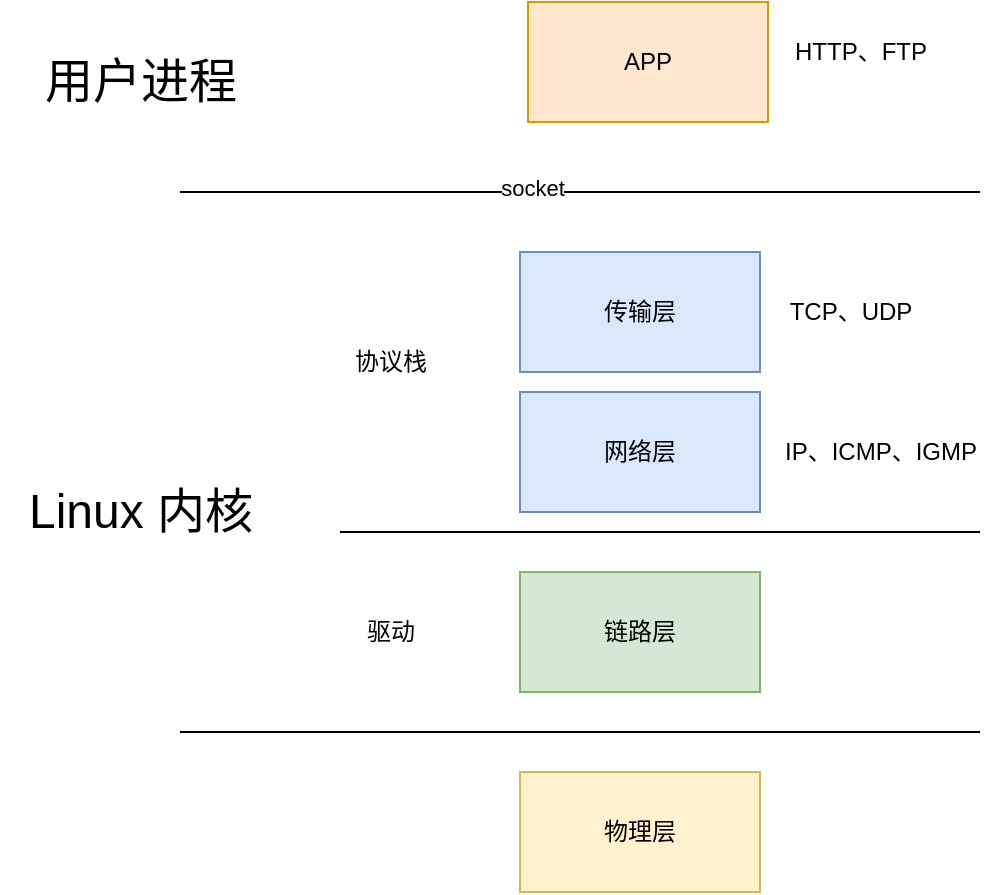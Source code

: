 <mxfile version="20.8.5" type="github" pages="8">
  <diagram id="gJlymvPTfnjVqmB4t_Ub" name="第 1 页">
    <mxGraphModel dx="954" dy="623" grid="1" gridSize="10" guides="1" tooltips="1" connect="1" arrows="1" fold="1" page="1" pageScale="1" pageWidth="827" pageHeight="1169" math="0" shadow="0">
      <root>
        <mxCell id="0" />
        <mxCell id="1" parent="0" />
        <mxCell id="5Dsp5fu7uO20sPGO3a_k-1" value="APP" style="rounded=0;whiteSpace=wrap;html=1;fillColor=#ffe6cc;strokeColor=#d79b00;" vertex="1" parent="1">
          <mxGeometry x="294" y="95" width="120" height="60" as="geometry" />
        </mxCell>
        <mxCell id="5Dsp5fu7uO20sPGO3a_k-3" value="" style="endArrow=none;html=1;rounded=0;" edge="1" parent="1">
          <mxGeometry width="50" height="50" relative="1" as="geometry">
            <mxPoint x="120" y="190" as="sourcePoint" />
            <mxPoint x="520" y="190" as="targetPoint" />
          </mxGeometry>
        </mxCell>
        <mxCell id="5Dsp5fu7uO20sPGO3a_k-4" value="socket" style="edgeLabel;html=1;align=center;verticalAlign=middle;resizable=0;points=[];" vertex="1" connectable="0" parent="5Dsp5fu7uO20sPGO3a_k-3">
          <mxGeometry x="-0.123" y="2" relative="1" as="geometry">
            <mxPoint as="offset" />
          </mxGeometry>
        </mxCell>
        <mxCell id="5Dsp5fu7uO20sPGO3a_k-7" value="" style="endArrow=none;html=1;rounded=0;" edge="1" parent="1">
          <mxGeometry width="50" height="50" relative="1" as="geometry">
            <mxPoint x="120" y="460" as="sourcePoint" />
            <mxPoint x="520" y="460" as="targetPoint" />
          </mxGeometry>
        </mxCell>
        <mxCell id="5Dsp5fu7uO20sPGO3a_k-8" value="传输层" style="rounded=0;whiteSpace=wrap;html=1;fillColor=#dae8fc;strokeColor=#6c8ebf;" vertex="1" parent="1">
          <mxGeometry x="290" y="220" width="120" height="60" as="geometry" />
        </mxCell>
        <mxCell id="5Dsp5fu7uO20sPGO3a_k-10" value="网络层" style="rounded=0;whiteSpace=wrap;html=1;fillColor=#dae8fc;strokeColor=#6c8ebf;" vertex="1" parent="1">
          <mxGeometry x="290" y="290" width="120" height="60" as="geometry" />
        </mxCell>
        <mxCell id="5Dsp5fu7uO20sPGO3a_k-11" value="&lt;font style=&quot;font-size: 24px;&quot;&gt;用户进程&lt;/font&gt;" style="text;html=1;align=center;verticalAlign=middle;resizable=0;points=[];autosize=1;strokeColor=none;fillColor=none;" vertex="1" parent="1">
          <mxGeometry x="40" y="115" width="120" height="40" as="geometry" />
        </mxCell>
        <mxCell id="5Dsp5fu7uO20sPGO3a_k-12" value="&lt;font style=&quot;font-size: 24px;&quot;&gt;Linux 内核&lt;/font&gt;" style="text;html=1;align=center;verticalAlign=middle;resizable=0;points=[];autosize=1;strokeColor=none;fillColor=none;" vertex="1" parent="1">
          <mxGeometry x="30" y="330" width="140" height="40" as="geometry" />
        </mxCell>
        <mxCell id="5Dsp5fu7uO20sPGO3a_k-13" value="物理层" style="rounded=0;whiteSpace=wrap;html=1;fillColor=#fff2cc;strokeColor=#d6b656;" vertex="1" parent="1">
          <mxGeometry x="290" y="480" width="120" height="60" as="geometry" />
        </mxCell>
        <mxCell id="5Dsp5fu7uO20sPGO3a_k-14" value="链路层" style="rounded=0;whiteSpace=wrap;html=1;fillColor=#d5e8d4;strokeColor=#82b366;" vertex="1" parent="1">
          <mxGeometry x="290" y="380" width="120" height="60" as="geometry" />
        </mxCell>
        <mxCell id="5Dsp5fu7uO20sPGO3a_k-15" value="协议栈" style="text;html=1;align=center;verticalAlign=middle;resizable=0;points=[];autosize=1;strokeColor=none;fillColor=none;" vertex="1" parent="1">
          <mxGeometry x="195" y="260" width="60" height="30" as="geometry" />
        </mxCell>
        <mxCell id="5Dsp5fu7uO20sPGO3a_k-16" value="驱动" style="text;html=1;align=center;verticalAlign=middle;resizable=0;points=[];autosize=1;strokeColor=none;fillColor=none;" vertex="1" parent="1">
          <mxGeometry x="200" y="395" width="50" height="30" as="geometry" />
        </mxCell>
        <mxCell id="5Dsp5fu7uO20sPGO3a_k-17" value="" style="endArrow=none;html=1;rounded=0;" edge="1" parent="1">
          <mxGeometry width="50" height="50" relative="1" as="geometry">
            <mxPoint x="200" y="360" as="sourcePoint" />
            <mxPoint x="520" y="360" as="targetPoint" />
          </mxGeometry>
        </mxCell>
        <mxCell id="5Dsp5fu7uO20sPGO3a_k-18" value="HTTP、FTP" style="text;html=1;align=center;verticalAlign=middle;resizable=0;points=[];autosize=1;strokeColor=none;fillColor=none;" vertex="1" parent="1">
          <mxGeometry x="415" y="105" width="90" height="30" as="geometry" />
        </mxCell>
        <mxCell id="5Dsp5fu7uO20sPGO3a_k-19" value="TCP、UDP" style="text;html=1;align=center;verticalAlign=middle;resizable=0;points=[];autosize=1;strokeColor=none;fillColor=none;" vertex="1" parent="1">
          <mxGeometry x="415" y="235" width="80" height="30" as="geometry" />
        </mxCell>
        <mxCell id="5Dsp5fu7uO20sPGO3a_k-20" value="IP、ICMP、IGMP" style="text;html=1;align=center;verticalAlign=middle;resizable=0;points=[];autosize=1;strokeColor=none;fillColor=none;" vertex="1" parent="1">
          <mxGeometry x="410" y="305" width="120" height="30" as="geometry" />
        </mxCell>
      </root>
    </mxGraphModel>
  </diagram>
  <diagram id="uWrDBB9pgK7NdNP567zc" name="第 2 页">
    <mxGraphModel dx="954" dy="623" grid="1" gridSize="10" guides="1" tooltips="1" connect="1" arrows="1" fold="1" page="1" pageScale="1" pageWidth="827" pageHeight="1169" math="0" shadow="0">
      <root>
        <mxCell id="0" />
        <mxCell id="1" parent="0" />
        <mxCell id="LQM3rTLZv_mq_uVSX_4l-10" value="" style="rounded=0;whiteSpace=wrap;html=1;fontSize=24;fillColor=#d5e8d4;strokeColor=#82b366;" vertex="1" parent="1">
          <mxGeometry x="310" y="130" width="290" height="120" as="geometry" />
        </mxCell>
        <mxCell id="LQM3rTLZv_mq_uVSX_4l-2" value="" style="shape=flexArrow;endArrow=classic;startArrow=classic;html=1;rounded=0;fontSize=24;fillColor=#ffe6cc;strokeColor=#d79b00;" edge="1" parent="1">
          <mxGeometry width="100" height="100" relative="1" as="geometry">
            <mxPoint x="120" y="320" as="sourcePoint" />
            <mxPoint x="640" y="320" as="targetPoint" />
          </mxGeometry>
        </mxCell>
        <mxCell id="LQM3rTLZv_mq_uVSX_4l-9" value="PCIe 总线" style="edgeLabel;html=1;align=center;verticalAlign=middle;resizable=0;points=[];fontSize=14;" vertex="1" connectable="0" parent="LQM3rTLZv_mq_uVSX_4l-2">
          <mxGeometry x="-0.262" y="3" relative="1" as="geometry">
            <mxPoint x="28" y="23" as="offset" />
          </mxGeometry>
        </mxCell>
        <mxCell id="LQM3rTLZv_mq_uVSX_4l-15" style="edgeStyle=orthogonalEdgeStyle;rounded=0;orthogonalLoop=1;jettySize=auto;html=1;entryX=0.5;entryY=0;entryDx=0;entryDy=0;fontSize=14;startArrow=none;startFill=0;endArrow=none;endFill=0;" edge="1" parent="1" source="LQM3rTLZv_mq_uVSX_4l-3" target="LQM3rTLZv_mq_uVSX_4l-4">
          <mxGeometry relative="1" as="geometry" />
        </mxCell>
        <mxCell id="LQM3rTLZv_mq_uVSX_4l-25" style="edgeStyle=orthogonalEdgeStyle;rounded=0;orthogonalLoop=1;jettySize=auto;html=1;entryX=0.5;entryY=0;entryDx=0;entryDy=0;fontSize=14;startArrow=none;startFill=0;endArrow=classicThin;endFill=1;dashed=1;" edge="1" parent="1" source="LQM3rTLZv_mq_uVSX_4l-3" target="LQM3rTLZv_mq_uVSX_4l-30">
          <mxGeometry relative="1" as="geometry">
            <Array as="points">
              <mxPoint x="180" y="20" />
              <mxPoint x="775" y="20" />
            </Array>
          </mxGeometry>
        </mxCell>
        <mxCell id="LQM3rTLZv_mq_uVSX_4l-3" value="&lt;font style=&quot;font-size: 14px;&quot;&gt;CPU&lt;/font&gt;" style="rounded=0;whiteSpace=wrap;html=1;fontSize=24;fillColor=#dae8fc;strokeColor=#6c8ebf;" vertex="1" parent="1">
          <mxGeometry x="120" y="80" width="120" height="60" as="geometry" />
        </mxCell>
        <mxCell id="LQM3rTLZv_mq_uVSX_4l-16" style="edgeStyle=orthogonalEdgeStyle;rounded=0;orthogonalLoop=1;jettySize=auto;html=1;fontSize=14;startArrow=none;startFill=0;endArrow=none;endFill=0;" edge="1" parent="1" source="LQM3rTLZv_mq_uVSX_4l-4">
          <mxGeometry relative="1" as="geometry">
            <mxPoint x="180" y="310" as="targetPoint" />
          </mxGeometry>
        </mxCell>
        <mxCell id="LQM3rTLZv_mq_uVSX_4l-4" value="&lt;font style=&quot;font-size: 14px;&quot;&gt;控制器&lt;/font&gt;" style="rounded=0;whiteSpace=wrap;html=1;fontSize=24;fillColor=#f8cecc;strokeColor=#b85450;" vertex="1" parent="1">
          <mxGeometry x="120" y="190" width="120" height="60" as="geometry" />
        </mxCell>
        <mxCell id="LQM3rTLZv_mq_uVSX_4l-11" style="edgeStyle=orthogonalEdgeStyle;rounded=0;orthogonalLoop=1;jettySize=auto;html=1;entryX=0.5;entryY=1;entryDx=0;entryDy=0;fontSize=14;" edge="1" parent="1" source="LQM3rTLZv_mq_uVSX_4l-5" target="LQM3rTLZv_mq_uVSX_4l-20">
          <mxGeometry relative="1" as="geometry">
            <Array as="points">
              <mxPoint x="520" y="280" />
              <mxPoint x="360" y="280" />
            </Array>
          </mxGeometry>
        </mxCell>
        <mxCell id="LQM3rTLZv_mq_uVSX_4l-13" style="edgeStyle=orthogonalEdgeStyle;rounded=0;orthogonalLoop=1;jettySize=auto;html=1;entryX=0;entryY=0.5;entryDx=0;entryDy=0;fontSize=14;dashed=1;" edge="1" parent="1" source="LQM3rTLZv_mq_uVSX_4l-5" target="LQM3rTLZv_mq_uVSX_4l-3">
          <mxGeometry relative="1" as="geometry">
            <Array as="points">
              <mxPoint x="60" y="400" />
              <mxPoint x="60" y="110" />
            </Array>
          </mxGeometry>
        </mxCell>
        <mxCell id="LQM3rTLZv_mq_uVSX_4l-5" value="&lt;font style=&quot;font-size: 14px;&quot;&gt;网卡&lt;/font&gt;" style="rounded=0;whiteSpace=wrap;html=1;fontSize=24;fillColor=#f5f5f5;fontColor=#333333;strokeColor=#666666;" vertex="1" parent="1">
          <mxGeometry x="460" y="370" width="120" height="60" as="geometry" />
        </mxCell>
        <mxCell id="LQM3rTLZv_mq_uVSX_4l-7" style="edgeStyle=orthogonalEdgeStyle;rounded=0;orthogonalLoop=1;jettySize=auto;html=1;entryX=1;entryY=0.5;entryDx=0;entryDy=0;fontSize=14;" edge="1" parent="1" source="LQM3rTLZv_mq_uVSX_4l-6" target="LQM3rTLZv_mq_uVSX_4l-5">
          <mxGeometry relative="1" as="geometry" />
        </mxCell>
        <mxCell id="LQM3rTLZv_mq_uVSX_4l-6" value="&lt;font style=&quot;font-size: 14px;&quot;&gt;网络&lt;/font&gt;" style="ellipse;shape=cloud;whiteSpace=wrap;html=1;fontSize=24;fillColor=#e1d5e7;strokeColor=#9673a6;" vertex="1" parent="1">
          <mxGeometry x="760" y="360" width="120" height="80" as="geometry" />
        </mxCell>
        <mxCell id="LQM3rTLZv_mq_uVSX_4l-8" value="1. 数据到达" style="text;html=1;align=center;verticalAlign=middle;resizable=0;points=[];autosize=1;strokeColor=none;fillColor=none;fontSize=14;" vertex="1" parent="1">
          <mxGeometry x="650" y="370" width="100" height="30" as="geometry" />
        </mxCell>
        <mxCell id="LQM3rTLZv_mq_uVSX_4l-12" value="2. 网卡把数据 DMA 到内存" style="text;html=1;align=center;verticalAlign=middle;resizable=0;points=[];autosize=1;strokeColor=none;fillColor=none;fontSize=14;" vertex="1" parent="1">
          <mxGeometry x="520" y="260" width="190" height="30" as="geometry" />
        </mxCell>
        <mxCell id="LQM3rTLZv_mq_uVSX_4l-14" value="3. 硬中断通知 CPU" style="text;html=1;align=center;verticalAlign=middle;resizable=0;points=[];autosize=1;strokeColor=none;fillColor=none;fontSize=14;" vertex="1" parent="1">
          <mxGeometry x="170" y="405" width="140" height="30" as="geometry" />
        </mxCell>
        <mxCell id="LQM3rTLZv_mq_uVSX_4l-17" value="4. 响应硬中断请求，发出软中断请求" style="text;html=1;align=center;verticalAlign=middle;resizable=0;points=[];autosize=1;strokeColor=none;fillColor=none;fontSize=14;" vertex="1" parent="1">
          <mxGeometry x="60" y="50" width="250" height="30" as="geometry" />
        </mxCell>
        <mxCell id="LQM3rTLZv_mq_uVSX_4l-18" value="内存" style="text;html=1;align=center;verticalAlign=middle;resizable=0;points=[];autosize=1;strokeColor=none;fillColor=none;fontSize=14;" vertex="1" parent="1">
          <mxGeometry x="490" y="50" width="50" height="30" as="geometry" />
        </mxCell>
        <mxCell id="LQM3rTLZv_mq_uVSX_4l-19" value="" style="ellipse;whiteSpace=wrap;html=1;aspect=fixed;fontSize=14;fillColor=#fff2cc;strokeColor=#d6b656;" vertex="1" parent="1">
          <mxGeometry x="320" y="160" width="80" height="80" as="geometry" />
        </mxCell>
        <mxCell id="LQM3rTLZv_mq_uVSX_4l-22" style="edgeStyle=orthogonalEdgeStyle;rounded=0;orthogonalLoop=1;jettySize=auto;html=1;entryX=0;entryY=0.5;entryDx=0;entryDy=0;fontSize=9;startArrow=none;startFill=0;endArrow=classicThin;endFill=1;" edge="1" parent="1" source="LQM3rTLZv_mq_uVSX_4l-20" target="LQM3rTLZv_mq_uVSX_4l-21">
          <mxGeometry relative="1" as="geometry" />
        </mxCell>
        <mxCell id="LQM3rTLZv_mq_uVSX_4l-20" value="&lt;font style=&quot;font-size: 9px;&quot;&gt;RingBuffer&lt;/font&gt;" style="ellipse;whiteSpace=wrap;html=1;aspect=fixed;fontSize=14;" vertex="1" parent="1">
          <mxGeometry x="325" y="165" width="70" height="70" as="geometry" />
        </mxCell>
        <mxCell id="LQM3rTLZv_mq_uVSX_4l-21" value="skb" style="rounded=0;whiteSpace=wrap;html=1;fontSize=9;" vertex="1" parent="1">
          <mxGeometry x="460" y="190" width="70" height="20" as="geometry" />
        </mxCell>
        <mxCell id="LQM3rTLZv_mq_uVSX_4l-23" value="&lt;font style=&quot;font-size: 14px;&quot;&gt;5. 内核线程处理软中断开始收包&lt;/font&gt;" style="text;html=1;align=center;verticalAlign=middle;resizable=0;points=[];autosize=1;strokeColor=none;fillColor=none;fontSize=9;" vertex="1" parent="1">
          <mxGeometry x="780" y="40" width="220" height="30" as="geometry" />
        </mxCell>
        <mxCell id="LQM3rTLZv_mq_uVSX_4l-24" value="&lt;font style=&quot;font-size: 14px;&quot;&gt;6. 从 RingBuffer 中取出后，保存为 skb，交给协议栈&lt;/font&gt;" style="text;html=1;align=center;verticalAlign=middle;resizable=0;points=[];autosize=1;strokeColor=none;fillColor=none;fontSize=9;" vertex="1" parent="1">
          <mxGeometry x="390" y="210" width="350" height="30" as="geometry" />
        </mxCell>
        <mxCell id="LQM3rTLZv_mq_uVSX_4l-30" value="内核线程" style="ellipse;whiteSpace=wrap;html=1;aspect=fixed;fontSize=14;fillColor=#dae8fc;strokeColor=#6c8ebf;" vertex="1" parent="1">
          <mxGeometry x="700" y="80" width="150" height="150" as="geometry" />
        </mxCell>
      </root>
    </mxGraphModel>
  </diagram>
  <diagram id="_ek8w8ZRkXKYXkpu1N2g" name="第 3 页">
    <mxGraphModel dx="954" dy="623" grid="1" gridSize="10" guides="1" tooltips="1" connect="1" arrows="1" fold="1" page="1" pageScale="1" pageWidth="827" pageHeight="1169" math="0" shadow="0">
      <root>
        <mxCell id="0" />
        <mxCell id="1" parent="0" />
        <mxCell id="1qVOY7b89PSbeS9ssW7o-5" style="edgeStyle=orthogonalEdgeStyle;rounded=0;orthogonalLoop=1;jettySize=auto;html=1;entryX=0;entryY=0.5;entryDx=0;entryDy=0;fontSize=14;startArrow=none;startFill=0;endArrow=classicThin;endFill=1;" edge="1" parent="1" source="1qVOY7b89PSbeS9ssW7o-1" target="1qVOY7b89PSbeS9ssW7o-2">
          <mxGeometry relative="1" as="geometry" />
        </mxCell>
        <mxCell id="1qVOY7b89PSbeS9ssW7o-10" style="edgeStyle=orthogonalEdgeStyle;rounded=0;orthogonalLoop=1;jettySize=auto;html=1;entryX=0.5;entryY=1;entryDx=0;entryDy=0;fontSize=14;startArrow=classicThin;startFill=1;endArrow=none;endFill=0;" edge="1" parent="1" source="1qVOY7b89PSbeS9ssW7o-1" target="1qVOY7b89PSbeS9ssW7o-2">
          <mxGeometry relative="1" as="geometry">
            <Array as="points">
              <mxPoint x="280" y="320" />
              <mxPoint x="650" y="320" />
            </Array>
          </mxGeometry>
        </mxCell>
        <mxCell id="1qVOY7b89PSbeS9ssW7o-1" value="内核" style="rounded=0;whiteSpace=wrap;html=1;fontSize=14;fillColor=#ffe6cc;strokeColor=#d79b00;" vertex="1" parent="1">
          <mxGeometry x="220" y="230" width="120" height="60" as="geometry" />
        </mxCell>
        <mxCell id="1qVOY7b89PSbeS9ssW7o-8" style="edgeStyle=orthogonalEdgeStyle;rounded=0;orthogonalLoop=1;jettySize=auto;html=1;entryX=0.5;entryY=0;entryDx=0;entryDy=0;fontSize=14;startArrow=none;startFill=0;endArrow=classicThin;endFill=1;" edge="1" parent="1" source="1qVOY7b89PSbeS9ssW7o-2" target="1qVOY7b89PSbeS9ssW7o-1">
          <mxGeometry relative="1" as="geometry">
            <Array as="points">
              <mxPoint x="650" y="190" />
              <mxPoint x="280" y="190" />
            </Array>
          </mxGeometry>
        </mxCell>
        <mxCell id="1qVOY7b89PSbeS9ssW7o-2" value="网卡驱动" style="rounded=0;whiteSpace=wrap;html=1;fontSize=14;fillColor=#dae8fc;strokeColor=#6c8ebf;" vertex="1" parent="1">
          <mxGeometry x="590" y="230" width="120" height="60" as="geometry" />
        </mxCell>
        <mxCell id="1qVOY7b89PSbeS9ssW7o-3" value="" style="endArrow=none;html=1;rounded=0;fontSize=14;entryX=0;entryY=0.5;entryDx=0;entryDy=0;" edge="1" parent="1" target="1qVOY7b89PSbeS9ssW7o-1">
          <mxGeometry width="50" height="50" relative="1" as="geometry">
            <mxPoint x="160" y="260" as="sourcePoint" />
            <mxPoint x="210" y="250" as="targetPoint" />
          </mxGeometry>
        </mxCell>
        <mxCell id="1qVOY7b89PSbeS9ssW7o-4" value="1. 启动网卡" style="text;html=1;align=center;verticalAlign=middle;resizable=0;points=[];autosize=1;strokeColor=none;fillColor=none;fontSize=14;" vertex="1" parent="1">
          <mxGeometry x="130" y="230" width="100" height="30" as="geometry" />
        </mxCell>
        <mxCell id="1qVOY7b89PSbeS9ssW7o-6" value="2. 注册网卡驱动处理函数" style="text;html=1;align=center;verticalAlign=middle;resizable=0;points=[];autosize=1;strokeColor=none;fillColor=none;fontSize=14;" vertex="1" parent="1">
          <mxGeometry x="360" y="230" width="180" height="30" as="geometry" />
        </mxCell>
        <mxCell id="1qVOY7b89PSbeS9ssW7o-9" value="3. 分配发送队列、接收队列内存" style="text;html=1;align=center;verticalAlign=middle;resizable=0;points=[];autosize=1;strokeColor=none;fillColor=none;fontSize=14;" vertex="1" parent="1">
          <mxGeometry x="350" y="160" width="220" height="30" as="geometry" />
        </mxCell>
        <mxCell id="1qVOY7b89PSbeS9ssW7o-12" value="4. 注册中断处理函数 &amp;amp; 打开硬中断，迎接网络包的到来" style="text;html=1;align=center;verticalAlign=middle;resizable=0;points=[];autosize=1;strokeColor=none;fillColor=none;fontSize=14;" vertex="1" parent="1">
          <mxGeometry x="285" y="325" width="360" height="30" as="geometry" />
        </mxCell>
      </root>
    </mxGraphModel>
  </diagram>
  <diagram id="XW6wuSemoKWAxd0-PvEV" name="第 4 页">
    <mxGraphModel dx="954" dy="623" grid="1" gridSize="10" guides="1" tooltips="1" connect="1" arrows="1" fold="1" page="1" pageScale="1" pageWidth="827" pageHeight="1169" math="0" shadow="0">
      <root>
        <mxCell id="0" />
        <mxCell id="1" parent="0" />
        <mxCell id="DSstmEtlnaGVJmJsLIoC-9" style="edgeStyle=none;rounded=0;orthogonalLoop=1;jettySize=auto;html=1;exitX=0.5;exitY=1;exitDx=0;exitDy=0;entryX=0.5;entryY=1;entryDx=0;entryDy=0;fontSize=14;startArrow=none;startFill=0;endArrow=none;endFill=0;" edge="1" parent="1" source="DSstmEtlnaGVJmJsLIoC-1" target="DSstmEtlnaGVJmJsLIoC-2">
          <mxGeometry relative="1" as="geometry" />
        </mxCell>
        <mxCell id="DSstmEtlnaGVJmJsLIoC-1" value="" style="ellipse;whiteSpace=wrap;html=1;aspect=fixed;fontSize=14;fillColor=#d5e8d4;strokeColor=#82b366;" vertex="1" parent="1">
          <mxGeometry x="230" y="180" width="180" height="180" as="geometry" />
        </mxCell>
        <mxCell id="DSstmEtlnaGVJmJsLIoC-3" style="rounded=0;orthogonalLoop=1;jettySize=auto;html=1;exitX=0;exitY=0;exitDx=0;exitDy=0;entryX=0;entryY=0;entryDx=0;entryDy=0;fontSize=14;startArrow=none;startFill=0;endArrow=none;endFill=0;" edge="1" parent="1" source="DSstmEtlnaGVJmJsLIoC-2" target="DSstmEtlnaGVJmJsLIoC-1">
          <mxGeometry relative="1" as="geometry" />
        </mxCell>
        <mxCell id="DSstmEtlnaGVJmJsLIoC-4" style="edgeStyle=none;rounded=0;orthogonalLoop=1;jettySize=auto;html=1;exitX=0.5;exitY=0;exitDx=0;exitDy=0;fontSize=14;startArrow=none;startFill=0;endArrow=none;endFill=0;" edge="1" parent="1" source="DSstmEtlnaGVJmJsLIoC-2" target="DSstmEtlnaGVJmJsLIoC-1">
          <mxGeometry relative="1" as="geometry" />
        </mxCell>
        <mxCell id="DSstmEtlnaGVJmJsLIoC-5" style="edgeStyle=none;rounded=0;orthogonalLoop=1;jettySize=auto;html=1;exitX=1;exitY=0;exitDx=0;exitDy=0;entryX=1;entryY=0;entryDx=0;entryDy=0;fontSize=14;startArrow=none;startFill=0;endArrow=none;endFill=0;" edge="1" parent="1" source="DSstmEtlnaGVJmJsLIoC-2" target="DSstmEtlnaGVJmJsLIoC-1">
          <mxGeometry relative="1" as="geometry" />
        </mxCell>
        <mxCell id="DSstmEtlnaGVJmJsLIoC-6" style="edgeStyle=none;rounded=0;orthogonalLoop=1;jettySize=auto;html=1;exitX=1;exitY=0.5;exitDx=0;exitDy=0;entryX=1;entryY=0.5;entryDx=0;entryDy=0;fontSize=14;startArrow=none;startFill=0;endArrow=none;endFill=0;" edge="1" parent="1" source="DSstmEtlnaGVJmJsLIoC-2" target="DSstmEtlnaGVJmJsLIoC-1">
          <mxGeometry relative="1" as="geometry" />
        </mxCell>
        <mxCell id="DSstmEtlnaGVJmJsLIoC-7" style="edgeStyle=none;rounded=0;orthogonalLoop=1;jettySize=auto;html=1;exitX=1;exitY=1;exitDx=0;exitDy=0;entryX=1;entryY=1;entryDx=0;entryDy=0;fontSize=14;startArrow=none;startFill=0;endArrow=none;endFill=0;" edge="1" parent="1" source="DSstmEtlnaGVJmJsLIoC-2" target="DSstmEtlnaGVJmJsLIoC-1">
          <mxGeometry relative="1" as="geometry" />
        </mxCell>
        <mxCell id="DSstmEtlnaGVJmJsLIoC-11" style="edgeStyle=none;rounded=0;orthogonalLoop=1;jettySize=auto;html=1;exitX=0;exitY=0.5;exitDx=0;exitDy=0;fontSize=14;startArrow=none;startFill=0;endArrow=none;endFill=0;" edge="1" parent="1" source="DSstmEtlnaGVJmJsLIoC-2" target="DSstmEtlnaGVJmJsLIoC-1">
          <mxGeometry relative="1" as="geometry" />
        </mxCell>
        <mxCell id="DSstmEtlnaGVJmJsLIoC-12" style="edgeStyle=none;rounded=0;orthogonalLoop=1;jettySize=auto;html=1;exitX=0;exitY=1;exitDx=0;exitDy=0;entryX=0;entryY=1;entryDx=0;entryDy=0;fontSize=14;startArrow=none;startFill=0;endArrow=none;endFill=0;" edge="1" parent="1" source="DSstmEtlnaGVJmJsLIoC-2" target="DSstmEtlnaGVJmJsLIoC-1">
          <mxGeometry relative="1" as="geometry" />
        </mxCell>
        <mxCell id="DSstmEtlnaGVJmJsLIoC-13" style="edgeStyle=none;rounded=0;orthogonalLoop=1;jettySize=auto;html=1;exitX=0.5;exitY=1;exitDx=0;exitDy=0;entryX=0.5;entryY=1;entryDx=0;entryDy=0;fontSize=14;startArrow=none;startFill=0;endArrow=none;endFill=0;" edge="1" parent="1" source="DSstmEtlnaGVJmJsLIoC-2" target="DSstmEtlnaGVJmJsLIoC-1">
          <mxGeometry relative="1" as="geometry" />
        </mxCell>
        <mxCell id="DSstmEtlnaGVJmJsLIoC-2" value="" style="ellipse;whiteSpace=wrap;html=1;aspect=fixed;fontSize=14;" vertex="1" parent="1">
          <mxGeometry x="265" y="215" width="110" height="110" as="geometry" />
        </mxCell>
      </root>
    </mxGraphModel>
  </diagram>
  <diagram id="T94pYxyI3oqqXFrK-F0M" name="第 5 页">
    <mxGraphModel dx="954" dy="623" grid="1" gridSize="10" guides="1" tooltips="1" connect="1" arrows="1" fold="1" page="1" pageScale="1" pageWidth="827" pageHeight="1169" math="0" shadow="0">
      <root>
        <mxCell id="0" />
        <mxCell id="1" parent="0" />
        <mxCell id="WgW5o2hO2-axhbhCJtPi-2" value="内核线程" style="rounded=0;whiteSpace=wrap;html=1;fontSize=14;fillColor=#dae8fc;strokeColor=#6c8ebf;" vertex="1" parent="1">
          <mxGeometry x="240" y="200" width="120" height="60" as="geometry" />
        </mxCell>
        <mxCell id="WgW5o2hO2-axhbhCJtPi-5" style="edgeStyle=orthogonalEdgeStyle;curved=1;rounded=0;orthogonalLoop=1;jettySize=auto;html=1;entryX=0.5;entryY=1;entryDx=0;entryDy=0;fontSize=14;startArrow=classicThin;startFill=1;endArrow=none;endFill=0;" edge="1" parent="1" source="WgW5o2hO2-axhbhCJtPi-2" target="WgW5o2hO2-axhbhCJtPi-2">
          <mxGeometry relative="1" as="geometry">
            <Array as="points">
              <mxPoint x="300" y="130" />
              <mxPoint x="480" y="130" />
              <mxPoint x="480" y="330" />
              <mxPoint x="300" y="330" />
            </Array>
          </mxGeometry>
        </mxCell>
        <mxCell id="WgW5o2hO2-axhbhCJtPi-10" style="edgeStyle=orthogonalEdgeStyle;curved=1;rounded=0;orthogonalLoop=1;jettySize=auto;html=1;entryX=0.5;entryY=1;entryDx=0;entryDy=0;fontSize=14;startArrow=none;startFill=0;endArrow=classicThin;endFill=1;" edge="1" parent="1" target="WgW5o2hO2-axhbhCJtPi-7">
          <mxGeometry relative="1" as="geometry">
            <mxPoint x="500" y="230" as="sourcePoint" />
          </mxGeometry>
        </mxCell>
        <mxCell id="WgW5o2hO2-axhbhCJtPi-11" value="2. 读取标志位" style="edgeLabel;html=1;align=center;verticalAlign=middle;resizable=0;points=[];fontSize=14;" vertex="1" connectable="0" parent="WgW5o2hO2-axhbhCJtPi-10">
          <mxGeometry x="-0.255" y="23" relative="1" as="geometry">
            <mxPoint x="8" y="-17" as="offset" />
          </mxGeometry>
        </mxCell>
        <mxCell id="WgW5o2hO2-axhbhCJtPi-13" style="edgeStyle=orthogonalEdgeStyle;curved=1;rounded=0;orthogonalLoop=1;jettySize=auto;html=1;entryX=0;entryY=0.5;entryDx=0;entryDy=0;fontSize=14;startArrow=none;startFill=0;endArrow=classicThin;endFill=1;" edge="1" parent="1" target="WgW5o2hO2-axhbhCJtPi-12">
          <mxGeometry relative="1" as="geometry">
            <mxPoint x="470" y="270" as="sourcePoint" />
            <Array as="points">
              <mxPoint x="470" y="260" />
            </Array>
          </mxGeometry>
        </mxCell>
        <mxCell id="WgW5o2hO2-axhbhCJtPi-6" value="0. Loop 循环" style="text;html=1;align=center;verticalAlign=middle;resizable=0;points=[];autosize=1;strokeColor=none;fillColor=none;fontSize=14;" vertex="1" parent="1">
          <mxGeometry x="375" y="215" width="100" height="30" as="geometry" />
        </mxCell>
        <mxCell id="WgW5o2hO2-axhbhCJtPi-8" style="edgeStyle=orthogonalEdgeStyle;curved=1;rounded=0;orthogonalLoop=1;jettySize=auto;html=1;fontSize=14;startArrow=classicThin;startFill=1;endArrow=none;endFill=0;" edge="1" parent="1" source="WgW5o2hO2-axhbhCJtPi-7">
          <mxGeometry relative="1" as="geometry">
            <mxPoint x="450" y="90" as="targetPoint" />
          </mxGeometry>
        </mxCell>
        <mxCell id="WgW5o2hO2-axhbhCJtPi-7" value="FLAG" style="rounded=0;whiteSpace=wrap;html=1;fontSize=14;fillColor=#f8cecc;strokeColor=#b85450;" vertex="1" parent="1">
          <mxGeometry x="570" y="60" width="80" height="60" as="geometry" />
        </mxCell>
        <mxCell id="WgW5o2hO2-axhbhCJtPi-9" value="1. 硬中断设置标识位" style="text;html=1;align=center;verticalAlign=middle;resizable=0;points=[];autosize=1;strokeColor=none;fillColor=none;fontSize=14;" vertex="1" parent="1">
          <mxGeometry x="425" y="60" width="150" height="30" as="geometry" />
        </mxCell>
        <mxCell id="WgW5o2hO2-axhbhCJtPi-16" style="edgeStyle=orthogonalEdgeStyle;curved=1;rounded=0;orthogonalLoop=1;jettySize=auto;html=1;exitX=1;exitY=0.5;exitDx=0;exitDy=0;fontSize=14;startArrow=none;startFill=0;endArrow=classicThin;endFill=1;" edge="1" parent="1" source="WgW5o2hO2-axhbhCJtPi-12" target="WgW5o2hO2-axhbhCJtPi-15">
          <mxGeometry relative="1" as="geometry" />
        </mxCell>
        <mxCell id="WgW5o2hO2-axhbhCJtPi-12" value="驱动" style="rounded=0;whiteSpace=wrap;html=1;fontSize=14;fillColor=#d5e8d4;strokeColor=#82b366;" vertex="1" parent="1">
          <mxGeometry x="650" y="230" width="80" height="60" as="geometry" />
        </mxCell>
        <mxCell id="WgW5o2hO2-axhbhCJtPi-14" value="3. 查询对应处理方法" style="text;html=1;align=center;verticalAlign=middle;resizable=0;points=[];autosize=1;strokeColor=none;fillColor=none;fontSize=14;" vertex="1" parent="1">
          <mxGeometry x="490" y="260" width="150" height="30" as="geometry" />
        </mxCell>
        <mxCell id="WgW5o2hO2-axhbhCJtPi-15" value="RingBuffer" style="ellipse;whiteSpace=wrap;html=1;aspect=fixed;fontSize=14;fillColor=#ffe6cc;strokeColor=#d79b00;" vertex="1" parent="1">
          <mxGeometry x="860" y="120" width="80" height="80" as="geometry" />
        </mxCell>
        <mxCell id="WgW5o2hO2-axhbhCJtPi-17" value="取下 skb，拆解数据包" style="text;html=1;align=center;verticalAlign=middle;resizable=0;points=[];autosize=1;strokeColor=none;fillColor=none;fontSize=14;" vertex="1" parent="1">
          <mxGeometry x="740" y="255" width="160" height="30" as="geometry" />
        </mxCell>
      </root>
    </mxGraphModel>
  </diagram>
  <diagram id="feIxevr1dylf6gl3WB0_" name="第 6 页">
    <mxGraphModel dx="1781" dy="1792" grid="1" gridSize="10" guides="1" tooltips="1" connect="1" arrows="1" fold="1" page="1" pageScale="1" pageWidth="827" pageHeight="1169" math="0" shadow="0">
      <root>
        <mxCell id="0" />
        <mxCell id="1" parent="0" />
        <mxCell id="1t0NwVKH2YvHD66ILN8H-52" value="" style="rounded=0;whiteSpace=wrap;html=1;fontSize=24;fillColor=#d5e8d4;strokeColor=#82b366;" vertex="1" parent="1">
          <mxGeometry x="110" y="-170" width="390" height="210" as="geometry" />
        </mxCell>
        <mxCell id="1t0NwVKH2YvHD66ILN8H-1" value="" style="rounded=0;whiteSpace=wrap;html=1;fontSize=24;fillColor=#d5e8d4;strokeColor=#82b366;" vertex="1" parent="1">
          <mxGeometry x="300" y="450" width="290" height="120" as="geometry" />
        </mxCell>
        <mxCell id="1t0NwVKH2YvHD66ILN8H-2" value="" style="shape=flexArrow;endArrow=classic;startArrow=classic;html=1;rounded=0;fontSize=24;fillColor=#ffe6cc;strokeColor=#d79b00;" edge="1" parent="1">
          <mxGeometry width="100" height="100" relative="1" as="geometry">
            <mxPoint x="105" y="70" as="sourcePoint" />
            <mxPoint x="650" y="70" as="targetPoint" />
          </mxGeometry>
        </mxCell>
        <mxCell id="1t0NwVKH2YvHD66ILN8H-3" value="PCIe 总线" style="edgeLabel;html=1;align=center;verticalAlign=middle;resizable=0;points=[];fontSize=14;" vertex="1" connectable="0" parent="1t0NwVKH2YvHD66ILN8H-2">
          <mxGeometry x="-0.262" y="3" relative="1" as="geometry">
            <mxPoint x="28" y="23" as="offset" />
          </mxGeometry>
        </mxCell>
        <mxCell id="1t0NwVKH2YvHD66ILN8H-4" style="edgeStyle=orthogonalEdgeStyle;rounded=0;orthogonalLoop=1;jettySize=auto;html=1;entryX=0.5;entryY=0;entryDx=0;entryDy=0;fontSize=14;startArrow=none;startFill=0;endArrow=none;endFill=0;" edge="1" parent="1" source="1t0NwVKH2YvHD66ILN8H-6" target="1t0NwVKH2YvHD66ILN8H-8">
          <mxGeometry relative="1" as="geometry" />
        </mxCell>
        <mxCell id="1t0NwVKH2YvHD66ILN8H-6" value="&lt;font style=&quot;font-size: 14px;&quot;&gt;CPU&lt;/font&gt;" style="rounded=0;whiteSpace=wrap;html=1;fontSize=24;fillColor=#dae8fc;strokeColor=#6c8ebf;" vertex="1" parent="1">
          <mxGeometry x="105" y="665" width="120" height="60" as="geometry" />
        </mxCell>
        <mxCell id="1t0NwVKH2YvHD66ILN8H-7" style="edgeStyle=orthogonalEdgeStyle;rounded=0;orthogonalLoop=1;jettySize=auto;html=1;fontSize=14;startArrow=none;startFill=0;endArrow=none;endFill=0;" edge="1" parent="1" source="1t0NwVKH2YvHD66ILN8H-8">
          <mxGeometry relative="1" as="geometry">
            <mxPoint x="170" y="630" as="targetPoint" />
          </mxGeometry>
        </mxCell>
        <mxCell id="1t0NwVKH2YvHD66ILN8H-8" value="&lt;font style=&quot;font-size: 14px;&quot;&gt;控制器&lt;/font&gt;" style="rounded=0;whiteSpace=wrap;html=1;fontSize=24;fillColor=#f8cecc;strokeColor=#b85450;" vertex="1" parent="1">
          <mxGeometry x="110" y="510" width="120" height="60" as="geometry" />
        </mxCell>
        <mxCell id="1t0NwVKH2YvHD66ILN8H-9" style="edgeStyle=orthogonalEdgeStyle;rounded=0;orthogonalLoop=1;jettySize=auto;html=1;entryX=0.5;entryY=1;entryDx=0;entryDy=0;fontSize=14;" edge="1" parent="1" source="1t0NwVKH2YvHD66ILN8H-11" target="1t0NwVKH2YvHD66ILN8H-21">
          <mxGeometry relative="1" as="geometry">
            <Array as="points">
              <mxPoint x="510" y="600" />
              <mxPoint x="350" y="600" />
            </Array>
          </mxGeometry>
        </mxCell>
        <mxCell id="1t0NwVKH2YvHD66ILN8H-10" style="edgeStyle=orthogonalEdgeStyle;rounded=0;orthogonalLoop=1;jettySize=auto;html=1;entryX=0;entryY=0.5;entryDx=0;entryDy=0;fontSize=14;dashed=1;" edge="1" parent="1" source="1t0NwVKH2YvHD66ILN8H-11" target="1t0NwVKH2YvHD66ILN8H-6">
          <mxGeometry relative="1" as="geometry">
            <Array as="points">
              <mxPoint x="50" y="720" />
              <mxPoint x="50" y="430" />
            </Array>
          </mxGeometry>
        </mxCell>
        <mxCell id="1t0NwVKH2YvHD66ILN8H-11" value="&lt;font style=&quot;font-size: 14px;&quot;&gt;网卡&lt;/font&gt;" style="rounded=0;whiteSpace=wrap;html=1;fontSize=24;fillColor=#f5f5f5;fontColor=#333333;strokeColor=#666666;" vertex="1" parent="1">
          <mxGeometry x="450" y="690" width="120" height="60" as="geometry" />
        </mxCell>
        <mxCell id="1t0NwVKH2YvHD66ILN8H-12" style="edgeStyle=orthogonalEdgeStyle;rounded=0;orthogonalLoop=1;jettySize=auto;html=1;entryX=1;entryY=0.5;entryDx=0;entryDy=0;fontSize=14;" edge="1" parent="1" source="1t0NwVKH2YvHD66ILN8H-13" target="1t0NwVKH2YvHD66ILN8H-11">
          <mxGeometry relative="1" as="geometry" />
        </mxCell>
        <mxCell id="1t0NwVKH2YvHD66ILN8H-13" value="&lt;font style=&quot;font-size: 14px;&quot;&gt;网络&lt;/font&gt;" style="ellipse;shape=cloud;whiteSpace=wrap;html=1;fontSize=24;fillColor=#e1d5e7;strokeColor=#9673a6;" vertex="1" parent="1">
          <mxGeometry x="760" y="360" width="120" height="80" as="geometry" />
        </mxCell>
        <mxCell id="1t0NwVKH2YvHD66ILN8H-14" value="1. 数据到达" style="text;html=1;align=center;verticalAlign=middle;resizable=0;points=[];autosize=1;strokeColor=none;fillColor=none;fontSize=14;" vertex="1" parent="1">
          <mxGeometry x="640" y="690" width="100" height="30" as="geometry" />
        </mxCell>
        <mxCell id="1t0NwVKH2YvHD66ILN8H-15" value="2. 网卡把数据 DMA 到内存" style="text;html=1;align=center;verticalAlign=middle;resizable=0;points=[];autosize=1;strokeColor=none;fillColor=none;fontSize=14;" vertex="1" parent="1">
          <mxGeometry x="510" y="580" width="190" height="30" as="geometry" />
        </mxCell>
        <mxCell id="1t0NwVKH2YvHD66ILN8H-16" value="3. 硬中断通知 CPU" style="text;html=1;align=center;verticalAlign=middle;resizable=0;points=[];autosize=1;strokeColor=none;fillColor=none;fontSize=14;" vertex="1" parent="1">
          <mxGeometry x="160" y="725" width="140" height="30" as="geometry" />
        </mxCell>
        <mxCell id="1t0NwVKH2YvHD66ILN8H-17" value="4. 响应硬中断请求，发出软中断请求" style="text;html=1;align=center;verticalAlign=middle;resizable=0;points=[];autosize=1;strokeColor=none;fillColor=none;fontSize=14;" vertex="1" parent="1">
          <mxGeometry x="65" y="340" width="250" height="30" as="geometry" />
        </mxCell>
        <mxCell id="1t0NwVKH2YvHD66ILN8H-19" value="" style="ellipse;whiteSpace=wrap;html=1;aspect=fixed;fontSize=14;fillColor=#fff2cc;strokeColor=#d6b656;" vertex="1" parent="1">
          <mxGeometry x="310" y="480" width="80" height="80" as="geometry" />
        </mxCell>
        <mxCell id="1t0NwVKH2YvHD66ILN8H-20" style="edgeStyle=orthogonalEdgeStyle;rounded=0;orthogonalLoop=1;jettySize=auto;html=1;entryX=0;entryY=0.5;entryDx=0;entryDy=0;fontSize=9;startArrow=none;startFill=0;endArrow=classicThin;endFill=1;" edge="1" parent="1" source="1t0NwVKH2YvHD66ILN8H-21" target="1t0NwVKH2YvHD66ILN8H-22">
          <mxGeometry relative="1" as="geometry" />
        </mxCell>
        <mxCell id="1t0NwVKH2YvHD66ILN8H-21" value="&lt;font style=&quot;font-size: 9px;&quot;&gt;RingBuffer&lt;/font&gt;" style="ellipse;whiteSpace=wrap;html=1;aspect=fixed;fontSize=14;" vertex="1" parent="1">
          <mxGeometry x="315" y="485" width="70" height="70" as="geometry" />
        </mxCell>
        <mxCell id="1t0NwVKH2YvHD66ILN8H-22" value="skb" style="rounded=0;whiteSpace=wrap;html=1;fontSize=9;" vertex="1" parent="1">
          <mxGeometry x="450" y="510" width="70" height="20" as="geometry" />
        </mxCell>
        <mxCell id="1t0NwVKH2YvHD66ILN8H-23" value="&lt;font style=&quot;font-size: 14px;&quot;&gt;5. 内核线程处理软中断开始收包&lt;/font&gt;" style="text;html=1;align=center;verticalAlign=middle;resizable=0;points=[];autosize=1;strokeColor=none;fillColor=none;fontSize=9;" vertex="1" parent="1">
          <mxGeometry x="540" y="340" width="220" height="30" as="geometry" />
        </mxCell>
        <mxCell id="1t0NwVKH2YvHD66ILN8H-24" value="&lt;font style=&quot;font-size: 14px;&quot;&gt;6. 从 RingBuffer 中取出后，保存为 skb，交给协议栈&lt;/font&gt;" style="text;html=1;align=center;verticalAlign=middle;resizable=0;points=[];autosize=1;strokeColor=none;fillColor=none;fontSize=9;" vertex="1" parent="1">
          <mxGeometry x="380" y="530" width="350" height="30" as="geometry" />
        </mxCell>
        <mxCell id="1t0NwVKH2YvHD66ILN8H-87" style="edgeStyle=orthogonalEdgeStyle;curved=1;rounded=0;orthogonalLoop=1;jettySize=auto;html=1;entryX=0.5;entryY=1;entryDx=0;entryDy=0;fontSize=12;startArrow=none;startFill=0;endArrow=classicThin;endFill=1;" edge="1" parent="1" source="1t0NwVKH2YvHD66ILN8H-25" target="1t0NwVKH2YvHD66ILN8H-74">
          <mxGeometry relative="1" as="geometry" />
        </mxCell>
        <mxCell id="1t0NwVKH2YvHD66ILN8H-25" value="CPU" style="ellipse;whiteSpace=wrap;html=1;aspect=fixed;fontSize=14;fillColor=#fff2cc;strokeColor=#d6b656;" vertex="1" parent="1">
          <mxGeometry x="550" y="-60" width="80" height="80" as="geometry" />
        </mxCell>
        <mxCell id="1t0NwVKH2YvHD66ILN8H-72" value="" style="edgeStyle=orthogonalEdgeStyle;rounded=0;orthogonalLoop=1;jettySize=auto;html=1;fontSize=14;startArrow=none;startFill=0;endArrow=classicThin;endFill=1;" edge="1" parent="1" source="1t0NwVKH2YvHD66ILN8H-51" target="1t0NwVKH2YvHD66ILN8H-53">
          <mxGeometry relative="1" as="geometry" />
        </mxCell>
        <mxCell id="1t0NwVKH2YvHD66ILN8H-78" style="edgeStyle=orthogonalEdgeStyle;rounded=0;orthogonalLoop=1;jettySize=auto;html=1;exitX=0.75;exitY=1;exitDx=0;exitDy=0;fontSize=12;startArrow=none;startFill=0;endArrow=classicThin;endFill=1;curved=1;" edge="1" parent="1" source="1t0NwVKH2YvHD66ILN8H-51" target="1t0NwVKH2YvHD66ILN8H-55">
          <mxGeometry relative="1" as="geometry" />
        </mxCell>
        <mxCell id="1t0NwVKH2YvHD66ILN8H-51" value="&lt;font style=&quot;font-size: 14px;&quot;&gt;用户进程&lt;/font&gt;" style="rounded=0;whiteSpace=wrap;html=1;fontSize=24;fillColor=#dae8fc;strokeColor=#6c8ebf;" vertex="1" parent="1">
          <mxGeometry x="110" y="-270" width="130" height="60" as="geometry" />
        </mxCell>
        <mxCell id="1t0NwVKH2YvHD66ILN8H-58" value="" style="edgeStyle=orthogonalEdgeStyle;curved=1;rounded=0;orthogonalLoop=1;jettySize=auto;html=1;fontSize=14;startArrow=none;startFill=0;endArrow=classicThin;endFill=1;entryX=0;entryY=0.5;entryDx=0;entryDy=0;" edge="1" parent="1" source="1t0NwVKH2YvHD66ILN8H-53" target="1t0NwVKH2YvHD66ILN8H-54">
          <mxGeometry relative="1" as="geometry" />
        </mxCell>
        <mxCell id="1t0NwVKH2YvHD66ILN8H-64" value="" style="edgeStyle=orthogonalEdgeStyle;rounded=0;orthogonalLoop=1;jettySize=auto;html=1;fontSize=14;startArrow=none;startFill=0;endArrow=classicThin;endFill=1;entryX=0.5;entryY=0;entryDx=0;entryDy=0;" edge="1" parent="1" source="1t0NwVKH2YvHD66ILN8H-53" target="1t0NwVKH2YvHD66ILN8H-60">
          <mxGeometry relative="1" as="geometry" />
        </mxCell>
        <mxCell id="1t0NwVKH2YvHD66ILN8H-53" value="&lt;font style=&quot;font-size: 14px;&quot;&gt;socket 内核对象&lt;/font&gt;" style="rounded=0;whiteSpace=wrap;html=1;fontSize=24;fillColor=#f8cecc;strokeColor=#b85450;" vertex="1" parent="1">
          <mxGeometry x="120" y="-140" width="110" height="60" as="geometry" />
        </mxCell>
        <mxCell id="1t0NwVKH2YvHD66ILN8H-54" value="" style="rounded=0;whiteSpace=wrap;html=1;fontSize=14;fillColor=#f5f5f5;fontColor=#333333;strokeColor=#666666;" vertex="1" parent="1">
          <mxGeometry x="270" y="-140" width="30" height="60" as="geometry" />
        </mxCell>
        <mxCell id="1t0NwVKH2YvHD66ILN8H-55" value="" style="rounded=0;whiteSpace=wrap;html=1;fontSize=14;fillColor=#f5f5f5;fontColor=#333333;strokeColor=#666666;" vertex="1" parent="1">
          <mxGeometry x="300" y="-140" width="30" height="60" as="geometry" />
        </mxCell>
        <mxCell id="1t0NwVKH2YvHD66ILN8H-56" value="" style="rounded=0;whiteSpace=wrap;html=1;fontSize=14;fillColor=#f8cecc;strokeColor=#b85450;" vertex="1" parent="1">
          <mxGeometry x="330" y="-140" width="30" height="60" as="geometry" />
        </mxCell>
        <mxCell id="1t0NwVKH2YvHD66ILN8H-57" value="等待队列" style="text;html=1;align=center;verticalAlign=middle;resizable=0;points=[];autosize=1;strokeColor=none;fillColor=none;fontSize=14;" vertex="1" parent="1">
          <mxGeometry x="275" y="-125" width="80" height="30" as="geometry" />
        </mxCell>
        <mxCell id="1t0NwVKH2YvHD66ILN8H-59" value="" style="rounded=0;whiteSpace=wrap;html=1;fontSize=14;fillColor=#f5f5f5;fontColor=#333333;strokeColor=#666666;" vertex="1" parent="1">
          <mxGeometry x="125" y="-50" width="35" height="60" as="geometry" />
        </mxCell>
        <mxCell id="1t0NwVKH2YvHD66ILN8H-60" value="" style="rounded=0;whiteSpace=wrap;html=1;fontSize=14;fillColor=#f5f5f5;fontColor=#333333;strokeColor=#666666;" vertex="1" parent="1">
          <mxGeometry x="160" y="-50" width="30" height="60" as="geometry" />
        </mxCell>
        <mxCell id="1t0NwVKH2YvHD66ILN8H-61" value="" style="rounded=0;whiteSpace=wrap;html=1;fontSize=14;fillColor=#f8cecc;strokeColor=#b85450;" vertex="1" parent="1">
          <mxGeometry x="190" y="-50" width="30" height="60" as="geometry" />
        </mxCell>
        <mxCell id="1t0NwVKH2YvHD66ILN8H-62" value="socket 接收队列" style="text;html=1;align=center;verticalAlign=middle;resizable=0;points=[];autosize=1;strokeColor=none;fillColor=none;fontSize=14;" vertex="1" parent="1">
          <mxGeometry x="120" y="10" width="120" height="30" as="geometry" />
        </mxCell>
        <mxCell id="1t0NwVKH2YvHD66ILN8H-66" value="" style="ellipse;whiteSpace=wrap;html=1;aspect=fixed;fontSize=14;fillColor=#fff2cc;strokeColor=#d6b656;" vertex="1" parent="1">
          <mxGeometry x="350" y="-60" width="80" height="80" as="geometry" />
        </mxCell>
        <mxCell id="1t0NwVKH2YvHD66ILN8H-69" value="" style="edgeStyle=orthogonalEdgeStyle;rounded=0;orthogonalLoop=1;jettySize=auto;html=1;fontSize=14;startArrow=none;startFill=0;endArrow=classicThin;endFill=1;" edge="1" parent="1" source="1t0NwVKH2YvHD66ILN8H-67" target="1t0NwVKH2YvHD66ILN8H-68">
          <mxGeometry relative="1" as="geometry" />
        </mxCell>
        <mxCell id="1t0NwVKH2YvHD66ILN8H-67" value="&lt;font style=&quot;font-size: 9px;&quot;&gt;RingBuffer&lt;/font&gt;" style="ellipse;whiteSpace=wrap;html=1;aspect=fixed;fontSize=14;" vertex="1" parent="1">
          <mxGeometry x="355" y="-55" width="70" height="70" as="geometry" />
        </mxCell>
        <mxCell id="1t0NwVKH2YvHD66ILN8H-70" value="" style="edgeStyle=orthogonalEdgeStyle;rounded=0;orthogonalLoop=1;jettySize=auto;html=1;fontSize=14;startArrow=none;startFill=0;endArrow=classicThin;endFill=1;entryX=1;entryY=0.5;entryDx=0;entryDy=0;" edge="1" parent="1" source="1t0NwVKH2YvHD66ILN8H-68" target="1t0NwVKH2YvHD66ILN8H-61">
          <mxGeometry relative="1" as="geometry" />
        </mxCell>
        <mxCell id="1t0NwVKH2YvHD66ILN8H-68" value="&lt;font style=&quot;font-size: 14px;&quot;&gt;skb&lt;/font&gt;" style="rounded=0;whiteSpace=wrap;html=1;fontSize=24;fillColor=#dae8fc;strokeColor=#6c8ebf;" vertex="1" parent="1">
          <mxGeometry x="250" y="-40" width="80" height="40" as="geometry" />
        </mxCell>
        <mxCell id="1t0NwVKH2YvHD66ILN8H-73" style="edgeStyle=orthogonalEdgeStyle;rounded=0;orthogonalLoop=1;jettySize=auto;html=1;entryX=0.5;entryY=0;entryDx=0;entryDy=0;fontSize=14;startArrow=none;startFill=0;endArrow=classicThin;endFill=1;" edge="1" parent="1" source="1t0NwVKH2YvHD66ILN8H-71" target="1t0NwVKH2YvHD66ILN8H-67">
          <mxGeometry relative="1" as="geometry" />
        </mxCell>
        <mxCell id="1t0NwVKH2YvHD66ILN8H-94" style="edgeStyle=orthogonalEdgeStyle;rounded=0;orthogonalLoop=1;jettySize=auto;html=1;entryX=0.454;entryY=0.017;entryDx=0;entryDy=0;entryPerimeter=0;fontSize=12;startArrow=none;startFill=0;endArrow=classicThin;endFill=1;curved=1;" edge="1" parent="1" source="1t0NwVKH2YvHD66ILN8H-71" target="1t0NwVKH2YvHD66ILN8H-51">
          <mxGeometry relative="1" as="geometry">
            <Array as="points">
              <mxPoint x="285" y="-240" />
              <mxPoint x="285" y="-300" />
              <mxPoint x="169" y="-300" />
            </Array>
          </mxGeometry>
        </mxCell>
        <mxCell id="1t0NwVKH2YvHD66ILN8H-71" value="&lt;span style=&quot;font-size: 14px;&quot;&gt;内核线程&lt;/span&gt;" style="rounded=0;whiteSpace=wrap;html=1;fontSize=24;fillColor=#f5f5f5;fontColor=#333333;strokeColor=#666666;" vertex="1" parent="1">
          <mxGeometry x="330" y="-270" width="120" height="60" as="geometry" />
        </mxCell>
        <mxCell id="1t0NwVKH2YvHD66ILN8H-88" style="edgeStyle=orthogonalEdgeStyle;curved=1;rounded=0;orthogonalLoop=1;jettySize=auto;html=1;entryX=0.5;entryY=0;entryDx=0;entryDy=0;fontSize=12;startArrow=none;startFill=0;endArrow=classicThin;endFill=1;" edge="1" parent="1" source="1t0NwVKH2YvHD66ILN8H-74" target="1t0NwVKH2YvHD66ILN8H-71">
          <mxGeometry relative="1" as="geometry">
            <Array as="points">
              <mxPoint x="490" y="-240" />
              <mxPoint x="490" y="-300" />
              <mxPoint x="390" y="-300" />
            </Array>
          </mxGeometry>
        </mxCell>
        <mxCell id="1t0NwVKH2YvHD66ILN8H-74" value="&lt;span style=&quot;font-size: 14px;&quot;&gt;硬中断&lt;/span&gt;" style="rounded=0;whiteSpace=wrap;html=1;fontSize=24;fillColor=#dae8fc;strokeColor=#6c8ebf;" vertex="1" parent="1">
          <mxGeometry x="530" y="-270" width="120" height="60" as="geometry" />
        </mxCell>
        <mxCell id="1t0NwVKH2YvHD66ILN8H-79" style="edgeStyle=orthogonalEdgeStyle;curved=1;rounded=0;orthogonalLoop=1;jettySize=auto;html=1;fontSize=12;startArrow=classicThin;startFill=1;endArrow=none;endFill=0;" edge="1" parent="1" source="1t0NwVKH2YvHD66ILN8H-75">
          <mxGeometry relative="1" as="geometry">
            <mxPoint x="60" y="130" as="targetPoint" />
          </mxGeometry>
        </mxCell>
        <mxCell id="1t0NwVKH2YvHD66ILN8H-82" style="edgeStyle=orthogonalEdgeStyle;curved=1;rounded=0;orthogonalLoop=1;jettySize=auto;html=1;entryX=0.5;entryY=1;entryDx=0;entryDy=0;fontSize=12;startArrow=none;startFill=0;endArrow=classicThin;endFill=1;" edge="1" parent="1" source="1t0NwVKH2YvHD66ILN8H-75" target="1t0NwVKH2YvHD66ILN8H-66">
          <mxGeometry relative="1" as="geometry" />
        </mxCell>
        <mxCell id="1t0NwVKH2YvHD66ILN8H-85" style="edgeStyle=orthogonalEdgeStyle;curved=1;rounded=0;orthogonalLoop=1;jettySize=auto;html=1;exitX=0.5;exitY=1;exitDx=0;exitDy=0;entryX=0.5;entryY=1;entryDx=0;entryDy=0;fontSize=12;startArrow=none;startFill=0;endArrow=classicThin;endFill=1;" edge="1" parent="1" source="1t0NwVKH2YvHD66ILN8H-75" target="1t0NwVKH2YvHD66ILN8H-25">
          <mxGeometry relative="1" as="geometry">
            <Array as="points">
              <mxPoint x="170" y="220" />
              <mxPoint x="590" y="220" />
            </Array>
          </mxGeometry>
        </mxCell>
        <mxCell id="1t0NwVKH2YvHD66ILN8H-75" value="&lt;font style=&quot;font-size: 14px;&quot;&gt;网卡&lt;/font&gt;" style="rounded=0;whiteSpace=wrap;html=1;fontSize=24;fillColor=#f5f5f5;fontColor=#333333;strokeColor=#666666;" vertex="1" parent="1">
          <mxGeometry x="110" y="100" width="120" height="60" as="geometry" />
        </mxCell>
        <mxCell id="1t0NwVKH2YvHD66ILN8H-76" value="&lt;font color=&quot;#f0170f&quot; style=&quot;font-size: 12px;&quot;&gt;1. 创建 socket&lt;/font&gt;" style="text;html=1;align=center;verticalAlign=middle;resizable=0;points=[];autosize=1;strokeColor=none;fillColor=none;fontSize=14;" vertex="1" parent="1">
          <mxGeometry x="80" y="-200" width="100" height="30" as="geometry" />
        </mxCell>
        <mxCell id="1t0NwVKH2YvHD66ILN8H-77" value="&lt;font color=&quot;#ff3333&quot; style=&quot;font-size: 12px;&quot;&gt;2. 等待接收&lt;/font&gt;" style="text;html=1;align=center;verticalAlign=middle;resizable=0;points=[];autosize=1;strokeColor=none;fillColor=none;fontSize=14;" vertex="1" parent="1">
          <mxGeometry x="230" y="-210" width="80" height="30" as="geometry" />
        </mxCell>
        <mxCell id="1t0NwVKH2YvHD66ILN8H-81" value="&lt;font color=&quot;#ff3333&quot;&gt;3. 数据到达&lt;/font&gt;" style="text;html=1;align=center;verticalAlign=middle;resizable=0;points=[];autosize=1;strokeColor=none;fillColor=none;fontSize=12;" vertex="1" parent="1">
          <mxGeometry x="30" y="100" width="80" height="30" as="geometry" />
        </mxCell>
        <mxCell id="1t0NwVKH2YvHD66ILN8H-83" value="&lt;font color=&quot;#ff3333&quot;&gt;4. 网卡把帧 DMA &lt;br&gt;到内存&lt;/font&gt;" style="text;html=1;align=center;verticalAlign=middle;resizable=0;points=[];autosize=1;strokeColor=none;fillColor=none;fontSize=12;" vertex="1" parent="1">
          <mxGeometry x="365" y="75" width="110" height="40" as="geometry" />
        </mxCell>
        <mxCell id="1t0NwVKH2YvHD66ILN8H-86" value="&lt;font color=&quot;#ff3333&quot;&gt;5. 硬中断通知 CPU&lt;/font&gt;" style="text;html=1;align=center;verticalAlign=middle;resizable=0;points=[];autosize=1;strokeColor=none;fillColor=none;fontSize=12;" vertex="1" parent="1">
          <mxGeometry x="330" y="220" width="130" height="30" as="geometry" />
        </mxCell>
        <mxCell id="1t0NwVKH2YvHD66ILN8H-89" value="&lt;font color=&quot;#ff3333&quot;&gt;6. 处理完发出软中断&lt;/font&gt;" style="text;html=1;align=center;verticalAlign=middle;resizable=0;points=[];autosize=1;strokeColor=none;fillColor=none;fontSize=12;" vertex="1" parent="1">
          <mxGeometry x="414" y="-330" width="130" height="30" as="geometry" />
        </mxCell>
        <mxCell id="1t0NwVKH2YvHD66ILN8H-90" value="&lt;font color=&quot;#ff3333&quot;&gt;7. 从 RingBuffer 上摘下数据包&lt;/font&gt;" style="text;html=1;align=center;verticalAlign=middle;resizable=0;points=[];autosize=1;strokeColor=none;fillColor=none;fontSize=12;" vertex="1" parent="1">
          <mxGeometry x="385" y="-210" width="180" height="30" as="geometry" />
        </mxCell>
        <mxCell id="1t0NwVKH2YvHD66ILN8H-92" style="edgeStyle=entityRelationEdgeStyle;rounded=0;orthogonalLoop=1;jettySize=auto;html=1;fontSize=12;startArrow=none;startFill=0;endArrow=classicThin;endFill=1;entryX=0;entryY=0.5;entryDx=0;entryDy=0;" edge="1" parent="1" source="1t0NwVKH2YvHD66ILN8H-91" target="1t0NwVKH2YvHD66ILN8H-59">
          <mxGeometry relative="1" as="geometry">
            <mxPoint x="240" y="-10" as="targetPoint" />
          </mxGeometry>
        </mxCell>
        <mxCell id="1t0NwVKH2YvHD66ILN8H-91" value="&lt;font color=&quot;#ff3333&quot;&gt;8. 放到到 socket 的接收队列中&lt;/font&gt;" style="text;html=1;align=center;verticalAlign=middle;resizable=0;points=[];autosize=1;strokeColor=none;fillColor=none;fontSize=12;" vertex="1" parent="1">
          <mxGeometry x="-160" y="30" width="190" height="30" as="geometry" />
        </mxCell>
        <mxCell id="1t0NwVKH2YvHD66ILN8H-95" value="&lt;font color=&quot;#ff3333&quot;&gt;9. 唤醒等待队列上的进程&lt;/font&gt;" style="text;html=1;align=center;verticalAlign=middle;resizable=0;points=[];autosize=1;strokeColor=none;fillColor=none;fontSize=12;" vertex="1" parent="1">
          <mxGeometry x="175" y="-330" width="160" height="30" as="geometry" />
        </mxCell>
      </root>
    </mxGraphModel>
  </diagram>
  <diagram id="MI7dVaJD4VuEq1UvML1U" name="第 7 页">
    <mxGraphModel dx="954" dy="623" grid="1" gridSize="10" guides="1" tooltips="1" connect="1" arrows="1" fold="1" page="1" pageScale="1" pageWidth="827" pageHeight="1169" math="0" shadow="0">
      <root>
        <mxCell id="0" />
        <mxCell id="1" parent="0" />
        <mxCell id="H3uIOeqc7EXKV1U_J3Rs-1" value="&lt;font color=&quot;#1a1a1a&quot;&gt;CPU&lt;/font&gt;" style="rounded=0;whiteSpace=wrap;html=1;fontSize=12;fillColor=#dae8fc;strokeColor=#6c8ebf;" vertex="1" parent="1">
          <mxGeometry x="150" y="240" width="120" height="100" as="geometry" />
        </mxCell>
        <mxCell id="H3uIOeqc7EXKV1U_J3Rs-2" value="" style="rounded=0;whiteSpace=wrap;html=1;fontSize=12;fontColor=#FF3333;" vertex="1" parent="1">
          <mxGeometry x="330" y="90" width="290" height="340" as="geometry" />
        </mxCell>
        <mxCell id="-DjXHg6nrrLaEST0m0Tq-5" style="edgeStyle=orthogonalEdgeStyle;curved=1;rounded=0;orthogonalLoop=1;jettySize=auto;html=1;entryX=0.5;entryY=0;entryDx=0;entryDy=0;fontSize=12;fontColor=#1A1A1A;startArrow=none;startFill=0;endArrow=classicThin;endFill=1;" edge="1" parent="1" source="H3uIOeqc7EXKV1U_J3Rs-3" target="H3uIOeqc7EXKV1U_J3Rs-4">
          <mxGeometry relative="1" as="geometry" />
        </mxCell>
        <mxCell id="H3uIOeqc7EXKV1U_J3Rs-3" value="用户数据" style="rounded=0;whiteSpace=wrap;html=1;fontSize=12;fontColor=#1A1A1A;" vertex="1" parent="1">
          <mxGeometry x="350" y="100" width="120" height="60" as="geometry" />
        </mxCell>
        <mxCell id="-DjXHg6nrrLaEST0m0Tq-7" style="edgeStyle=orthogonalEdgeStyle;curved=1;rounded=0;orthogonalLoop=1;jettySize=auto;html=1;entryX=0.5;entryY=0;entryDx=0;entryDy=0;fontSize=12;fontColor=#1A1A1A;startArrow=none;startFill=0;endArrow=classicThin;endFill=1;" edge="1" parent="1" source="H3uIOeqc7EXKV1U_J3Rs-4" target="H3uIOeqc7EXKV1U_J3Rs-5">
          <mxGeometry relative="1" as="geometry" />
        </mxCell>
        <mxCell id="H3uIOeqc7EXKV1U_J3Rs-4" value="send 系统调用" style="rounded=0;whiteSpace=wrap;html=1;fontSize=12;fillColor=#ffe6cc;strokeColor=#d79b00;" vertex="1" parent="1">
          <mxGeometry x="350" y="200" width="120" height="40" as="geometry" />
        </mxCell>
        <mxCell id="-DjXHg6nrrLaEST0m0Tq-9" value="" style="edgeStyle=orthogonalEdgeStyle;curved=1;rounded=0;orthogonalLoop=1;jettySize=auto;html=1;fontSize=12;fontColor=#1A1A1A;startArrow=none;startFill=0;endArrow=classicThin;endFill=1;entryX=0.5;entryY=0;entryDx=0;entryDy=0;" edge="1" parent="1" source="H3uIOeqc7EXKV1U_J3Rs-5" target="ewbzZ0skNYkkbu-Ucteo-1">
          <mxGeometry relative="1" as="geometry" />
        </mxCell>
        <mxCell id="H3uIOeqc7EXKV1U_J3Rs-5" value="skb" style="rounded=0;whiteSpace=wrap;html=1;fontSize=12;fillColor=#e1d5e7;strokeColor=#9673a6;" vertex="1" parent="1">
          <mxGeometry x="350" y="270" width="120" height="40" as="geometry" />
        </mxCell>
        <mxCell id="ewbzZ0skNYkkbu-Ucteo-1" value="" style="ellipse;whiteSpace=wrap;html=1;aspect=fixed;fontSize=14;fillColor=#fff2cc;strokeColor=#d6b656;" vertex="1" parent="1">
          <mxGeometry x="370" y="340" width="80" height="80" as="geometry" />
        </mxCell>
        <mxCell id="-DjXHg6nrrLaEST0m0Tq-14" style="edgeStyle=orthogonalEdgeStyle;curved=1;rounded=0;orthogonalLoop=1;jettySize=auto;html=1;exitX=0.5;exitY=1;exitDx=0;exitDy=0;entryX=1;entryY=0.5;entryDx=0;entryDy=0;fontSize=12;fontColor=#1A1A1A;startArrow=none;startFill=0;endArrow=classicThin;endFill=1;" edge="1" parent="1" source="ewbzZ0skNYkkbu-Ucteo-2" target="-DjXHg6nrrLaEST0m0Tq-13">
          <mxGeometry relative="1" as="geometry">
            <Array as="points">
              <mxPoint x="410" y="525" />
            </Array>
          </mxGeometry>
        </mxCell>
        <mxCell id="ewbzZ0skNYkkbu-Ucteo-2" value="&lt;font style=&quot;font-size: 9px;&quot;&gt;RingBuffer&lt;/font&gt;" style="ellipse;whiteSpace=wrap;html=1;aspect=fixed;fontSize=14;" vertex="1" parent="1">
          <mxGeometry x="375" y="345" width="70" height="70" as="geometry" />
        </mxCell>
        <mxCell id="-DjXHg6nrrLaEST0m0Tq-1" value="" style="shape=flexArrow;endArrow=classic;startArrow=classic;html=1;rounded=0;fontSize=24;fillColor=#ffe6cc;strokeColor=#d79b00;" edge="1" parent="1">
          <mxGeometry width="100" height="100" relative="1" as="geometry">
            <mxPoint x="120" y="450" as="sourcePoint" />
            <mxPoint x="665" y="450" as="targetPoint" />
          </mxGeometry>
        </mxCell>
        <mxCell id="-DjXHg6nrrLaEST0m0Tq-2" value="PCIe 总线" style="edgeLabel;html=1;align=center;verticalAlign=middle;resizable=0;points=[];fontSize=14;" vertex="1" connectable="0" parent="-DjXHg6nrrLaEST0m0Tq-1">
          <mxGeometry x="-0.262" y="3" relative="1" as="geometry">
            <mxPoint x="28" y="23" as="offset" />
          </mxGeometry>
        </mxCell>
        <mxCell id="-DjXHg6nrrLaEST0m0Tq-3" value="1. 系统调用接口" style="text;html=1;align=center;verticalAlign=middle;resizable=0;points=[];autosize=1;strokeColor=none;fillColor=none;fontSize=12;fontColor=#1A1A1A;" vertex="1" parent="1">
          <mxGeometry x="409" y="170" width="110" height="30" as="geometry" />
        </mxCell>
        <mxCell id="-DjXHg6nrrLaEST0m0Tq-8" value="2. copy" style="text;html=1;align=center;verticalAlign=middle;resizable=0;points=[];autosize=1;strokeColor=none;fillColor=none;fontSize=12;fontColor=#1A1A1A;" vertex="1" parent="1">
          <mxGeometry x="409" y="240" width="60" height="30" as="geometry" />
        </mxCell>
        <mxCell id="-DjXHg6nrrLaEST0m0Tq-10" value="3. 协议处理" style="text;html=1;align=center;verticalAlign=middle;resizable=0;points=[];autosize=1;strokeColor=none;fillColor=none;fontSize=12;fontColor=#1A1A1A;" vertex="1" parent="1">
          <mxGeometry x="409" y="310" width="80" height="30" as="geometry" />
        </mxCell>
        <mxCell id="-DjXHg6nrrLaEST0m0Tq-11" value="传输队列" style="text;html=1;align=center;verticalAlign=middle;resizable=0;points=[];autosize=1;strokeColor=none;fillColor=none;fontSize=12;fontColor=#1A1A1A;" vertex="1" parent="1">
          <mxGeometry x="450" y="365" width="70" height="30" as="geometry" />
        </mxCell>
        <mxCell id="-DjXHg6nrrLaEST0m0Tq-23" style="edgeStyle=entityRelationEdgeStyle;rounded=0;orthogonalLoop=1;jettySize=auto;html=1;entryX=0;entryY=0.5;entryDx=0;entryDy=0;fontSize=12;fontColor=#1A1A1A;startArrow=none;startFill=0;endArrow=classicThin;endFill=1;" edge="1" parent="1" source="-DjXHg6nrrLaEST0m0Tq-12" target="ewbzZ0skNYkkbu-Ucteo-1">
          <mxGeometry relative="1" as="geometry" />
        </mxCell>
        <mxCell id="-DjXHg6nrrLaEST0m0Tq-12" value="6. 清理工作" style="text;html=1;align=center;verticalAlign=middle;resizable=0;points=[];autosize=1;strokeColor=none;fillColor=none;fontSize=12;fontColor=#1A1A1A;" vertex="1" parent="1">
          <mxGeometry x="215" y="345" width="80" height="30" as="geometry" />
        </mxCell>
        <mxCell id="-DjXHg6nrrLaEST0m0Tq-21" style="edgeStyle=orthogonalEdgeStyle;curved=1;rounded=0;orthogonalLoop=1;jettySize=auto;html=1;entryX=0;entryY=0.5;entryDx=0;entryDy=0;fontSize=18;fontColor=#CC6600;startArrow=none;startFill=0;endArrow=classicThin;endFill=1;" edge="1" parent="1" source="-DjXHg6nrrLaEST0m0Tq-13" target="H3uIOeqc7EXKV1U_J3Rs-1">
          <mxGeometry relative="1" as="geometry">
            <Array as="points">
              <mxPoint x="30" y="525" />
              <mxPoint x="30" y="270" />
              <mxPoint x="110" y="270" />
              <mxPoint x="110" y="290" />
            </Array>
          </mxGeometry>
        </mxCell>
        <mxCell id="-DjXHg6nrrLaEST0m0Tq-13" value="&lt;font color=&quot;#1a1a1a&quot;&gt;网卡&lt;/font&gt;" style="rounded=0;whiteSpace=wrap;html=1;fontSize=12;fillColor=#d5e8d4;strokeColor=#82b366;" vertex="1" parent="1">
          <mxGeometry x="150" y="500" width="120" height="50" as="geometry" />
        </mxCell>
        <mxCell id="-DjXHg6nrrLaEST0m0Tq-18" value="&lt;font color=&quot;#cc6600&quot; style=&quot;font-size: 18px;&quot;&gt;&lt;b&gt;用户态&lt;/b&gt;&lt;/font&gt;" style="text;html=1;align=center;verticalAlign=middle;resizable=0;points=[];autosize=1;strokeColor=none;fillColor=none;fontSize=12;fontColor=#1A1A1A;" vertex="1" parent="1">
          <mxGeometry x="490" y="110" width="80" height="40" as="geometry" />
        </mxCell>
        <mxCell id="-DjXHg6nrrLaEST0m0Tq-17" value="" style="rounded=0;whiteSpace=wrap;html=1;fontSize=12;fillColor=none;strokeColor=#d6b656;" vertex="1" parent="1">
          <mxGeometry x="330" y="90" width="290" height="80" as="geometry" />
        </mxCell>
        <mxCell id="-DjXHg6nrrLaEST0m0Tq-19" value="&lt;font color=&quot;#cc6600&quot; style=&quot;font-size: 18px;&quot;&gt;&lt;b&gt;内核态&lt;/b&gt;&lt;/font&gt;" style="text;html=1;align=center;verticalAlign=middle;resizable=0;points=[];autosize=1;strokeColor=none;fillColor=none;fontSize=12;fontColor=#1A1A1A;" vertex="1" parent="1">
          <mxGeometry x="490" y="240" width="80" height="40" as="geometry" />
        </mxCell>
        <mxCell id="-DjXHg6nrrLaEST0m0Tq-20" value="4. 发送数据" style="text;html=1;align=center;verticalAlign=middle;resizable=0;points=[];autosize=1;strokeColor=none;fillColor=none;fontSize=12;fontColor=#1A1A1A;" vertex="1" parent="1">
          <mxGeometry x="370" y="500" width="80" height="30" as="geometry" />
        </mxCell>
        <mxCell id="-DjXHg6nrrLaEST0m0Tq-22" value="&lt;font style=&quot;font-size: 12px;&quot; color=&quot;#1a1a1a&quot;&gt;5. 发送完成，中断通知&lt;/font&gt;" style="text;html=1;align=center;verticalAlign=middle;resizable=0;points=[];autosize=1;strokeColor=none;fillColor=none;fontSize=18;fontColor=#CC6600;" vertex="1" parent="1">
          <mxGeometry x="5" y="230" width="140" height="40" as="geometry" />
        </mxCell>
      </root>
    </mxGraphModel>
  </diagram>
  <diagram id="A_KqPcr7AhvliqlNL8mS" name="第 8 页">
    <mxGraphModel dx="1781" dy="1792" grid="1" gridSize="10" guides="1" tooltips="1" connect="1" arrows="1" fold="1" page="1" pageScale="1" pageWidth="827" pageHeight="1169" math="0" shadow="0">
      <root>
        <mxCell id="0" />
        <mxCell id="1" parent="0" />
        <mxCell id="MBQpuarbFX-DDUcGkTFv-1" value="" style="rounded=0;whiteSpace=wrap;html=1;fontSize=12;fontColor=#FF3333;" vertex="1" parent="1">
          <mxGeometry x="40" y="80" width="560" height="190" as="geometry" />
        </mxCell>
        <mxCell id="MBQpuarbFX-DDUcGkTFv-2" style="edgeStyle=orthogonalEdgeStyle;curved=1;rounded=0;orthogonalLoop=1;jettySize=auto;html=1;entryX=0.5;entryY=0;entryDx=0;entryDy=0;fontSize=12;fontColor=#1A1A1A;startArrow=none;startFill=0;endArrow=classicThin;endFill=1;" edge="1" parent="1" target="MBQpuarbFX-DDUcGkTFv-5">
          <mxGeometry relative="1" as="geometry">
            <mxPoint x="120" y="130" as="sourcePoint" />
          </mxGeometry>
        </mxCell>
        <mxCell id="MBQpuarbFX-DDUcGkTFv-6" value="" style="edgeStyle=orthogonalEdgeStyle;curved=1;rounded=0;orthogonalLoop=1;jettySize=auto;html=1;fontSize=12;fontColor=#1A1A1A;startArrow=none;startFill=0;endArrow=classicThin;endFill=1;entryX=0.5;entryY=0;entryDx=0;entryDy=0;" edge="1" parent="1" target="MBQpuarbFX-DDUcGkTFv-8">
          <mxGeometry relative="1" as="geometry">
            <mxPoint x="120" y="280" as="sourcePoint" />
          </mxGeometry>
        </mxCell>
        <mxCell id="MBQpuarbFX-DDUcGkTFv-13" value="" style="text;html=1;align=center;verticalAlign=middle;resizable=0;points=[];autosize=1;strokeColor=none;fillColor=none;fontSize=12;fontColor=#1A1A1A;" vertex="1" parent="1">
          <mxGeometry x="160" y="335" width="70" height="30" as="geometry" />
        </mxCell>
        <mxCell id="MBQpuarbFX-DDUcGkTFv-15" value="&lt;font color=&quot;#cc6600&quot; style=&quot;font-size: 18px;&quot;&gt;&lt;b&gt;用户态&lt;/b&gt;&lt;/font&gt;" style="text;html=1;align=center;verticalAlign=middle;resizable=0;points=[];autosize=1;strokeColor=none;fillColor=none;fontSize=12;fontColor=#1A1A1A;" vertex="1" parent="1">
          <mxGeometry x="-50" y="-30" width="80" height="40" as="geometry" />
        </mxCell>
        <mxCell id="MBQpuarbFX-DDUcGkTFv-17" value="&lt;font color=&quot;#cc6600&quot; style=&quot;font-size: 18px;&quot;&gt;&lt;b&gt;内核态&lt;/b&gt;&lt;/font&gt;" style="text;html=1;align=center;verticalAlign=middle;resizable=0;points=[];autosize=1;strokeColor=none;fillColor=none;fontSize=12;fontColor=#1A1A1A;" vertex="1" parent="1">
          <mxGeometry x="-50" y="200" width="80" height="40" as="geometry" />
        </mxCell>
        <mxCell id="MBQpuarbFX-DDUcGkTFv-18" value="" style="rounded=0;whiteSpace=wrap;html=1;fontSize=12;fontColor=#1A1A1A;fillColor=none;" vertex="1" parent="1">
          <mxGeometry x="40" y="-60" width="560" height="100" as="geometry" />
        </mxCell>
        <mxCell id="MBQpuarbFX-DDUcGkTFv-33" style="edgeStyle=orthogonalEdgeStyle;rounded=0;orthogonalLoop=1;jettySize=auto;html=1;exitX=0.75;exitY=1;exitDx=0;exitDy=0;entryX=0.5;entryY=0;entryDx=0;entryDy=0;fontSize=12;fontColor=#1A1A1A;startArrow=none;startFill=0;endArrow=classicThin;endFill=1;" edge="1" parent="1" source="MBQpuarbFX-DDUcGkTFv-20" target="MBQpuarbFX-DDUcGkTFv-29">
          <mxGeometry relative="1" as="geometry" />
        </mxCell>
        <mxCell id="MBQpuarbFX-DDUcGkTFv-20" value="内存" style="rounded=0;whiteSpace=wrap;html=1;fontSize=12;fillColor=#f8cecc;strokeColor=#b85450;" vertex="1" parent="1">
          <mxGeometry x="70" y="-45" width="500" height="70" as="geometry" />
        </mxCell>
        <mxCell id="MBQpuarbFX-DDUcGkTFv-28" style="edgeStyle=orthogonalEdgeStyle;rounded=0;orthogonalLoop=1;jettySize=auto;html=1;exitX=0.5;exitY=0;exitDx=0;exitDy=0;entryX=0.25;entryY=1;entryDx=0;entryDy=0;fontSize=12;fontColor=#1A1A1A;startArrow=none;startFill=0;endArrow=classicThin;endFill=1;" edge="1" parent="1" source="MBQpuarbFX-DDUcGkTFv-21" target="MBQpuarbFX-DDUcGkTFv-20">
          <mxGeometry relative="1" as="geometry" />
        </mxCell>
        <mxCell id="MBQpuarbFX-DDUcGkTFv-21" value="PageCache" style="rounded=0;whiteSpace=wrap;html=1;fontSize=12;fillColor=#fff2cc;strokeColor=#d6b656;" vertex="1" parent="1">
          <mxGeometry x="70" y="140" width="220" height="70" as="geometry" />
        </mxCell>
        <mxCell id="MBQpuarbFX-DDUcGkTFv-27" style="edgeStyle=orthogonalEdgeStyle;rounded=0;orthogonalLoop=1;jettySize=auto;html=1;entryX=0.5;entryY=1;entryDx=0;entryDy=0;fontSize=12;fontColor=#1A1A1A;startArrow=none;startFill=0;endArrow=classicThin;endFill=1;exitX=0.5;exitY=0;exitDx=0;exitDy=0;" edge="1" parent="1" source="MBQpuarbFX-DDUcGkTFv-22" target="MBQpuarbFX-DDUcGkTFv-21">
          <mxGeometry relative="1" as="geometry" />
        </mxCell>
        <mxCell id="MBQpuarbFX-DDUcGkTFv-22" value="硬盘" style="rounded=0;whiteSpace=wrap;html=1;fontSize=12;fillColor=#d5e8d4;strokeColor=#82b366;" vertex="1" parent="1">
          <mxGeometry x="70" y="290" width="220" height="70" as="geometry" />
        </mxCell>
        <mxCell id="MBQpuarbFX-DDUcGkTFv-35" style="edgeStyle=orthogonalEdgeStyle;rounded=0;orthogonalLoop=1;jettySize=auto;html=1;exitX=0.5;exitY=1;exitDx=0;exitDy=0;entryX=0.5;entryY=0;entryDx=0;entryDy=0;fontSize=12;fontColor=#1A1A1A;startArrow=none;startFill=0;endArrow=classicThin;endFill=1;" edge="1" parent="1" source="MBQpuarbFX-DDUcGkTFv-29" target="MBQpuarbFX-DDUcGkTFv-31">
          <mxGeometry relative="1" as="geometry" />
        </mxCell>
        <mxCell id="MBQpuarbFX-DDUcGkTFv-29" value="socket 发送缓存" style="rounded=0;whiteSpace=wrap;html=1;fontSize=12;fillColor=#dae8fc;strokeColor=#6c8ebf;" vertex="1" parent="1">
          <mxGeometry x="350" y="100" width="220" height="70" as="geometry" />
        </mxCell>
        <mxCell id="MBQpuarbFX-DDUcGkTFv-34" value="" style="edgeStyle=orthogonalEdgeStyle;rounded=0;orthogonalLoop=1;jettySize=auto;html=1;fontSize=12;fontColor=#1A1A1A;startArrow=none;startFill=0;endArrow=classicThin;endFill=1;" edge="1" parent="1" source="MBQpuarbFX-DDUcGkTFv-30" target="MBQpuarbFX-DDUcGkTFv-31">
          <mxGeometry relative="1" as="geometry" />
        </mxCell>
        <mxCell id="MBQpuarbFX-DDUcGkTFv-30" value="RingBuffer" style="ellipse;whiteSpace=wrap;html=1;aspect=fixed;fontSize=12;fillColor=#f8cecc;strokeColor=#b85450;" vertex="1" parent="1">
          <mxGeometry x="350" y="180" width="80" height="80" as="geometry" />
        </mxCell>
        <mxCell id="MBQpuarbFX-DDUcGkTFv-36" style="edgeStyle=orthogonalEdgeStyle;rounded=0;orthogonalLoop=1;jettySize=auto;html=1;fontSize=12;fontColor=#1A1A1A;startArrow=none;startFill=0;endArrow=classicThin;endFill=1;" edge="1" parent="1" source="MBQpuarbFX-DDUcGkTFv-31" target="MBQpuarbFX-DDUcGkTFv-32">
          <mxGeometry relative="1" as="geometry" />
        </mxCell>
        <mxCell id="MBQpuarbFX-DDUcGkTFv-31" value="skb" style="rounded=0;whiteSpace=wrap;html=1;fontSize=12;fontColor=#333333;fillColor=#f5f5f5;strokeColor=#666666;" vertex="1" parent="1">
          <mxGeometry x="460" y="210" width="40" height="20" as="geometry" />
        </mxCell>
        <mxCell id="MBQpuarbFX-DDUcGkTFv-37" style="edgeStyle=orthogonalEdgeStyle;rounded=0;orthogonalLoop=1;jettySize=auto;html=1;exitX=1;exitY=0.5;exitDx=0;exitDy=0;fontSize=12;fontColor=#1A1A1A;startArrow=none;startFill=0;endArrow=classicThin;endFill=1;" edge="1" parent="1" source="MBQpuarbFX-DDUcGkTFv-32">
          <mxGeometry relative="1" as="geometry">
            <mxPoint x="610" y="330" as="targetPoint" />
          </mxGeometry>
        </mxCell>
        <mxCell id="MBQpuarbFX-DDUcGkTFv-32" value="网卡" style="rounded=0;whiteSpace=wrap;html=1;fontSize=12;fillColor=#e1d5e7;strokeColor=#9673a6;" vertex="1" parent="1">
          <mxGeometry x="350" y="295" width="220" height="70" as="geometry" />
        </mxCell>
        <mxCell id="MBQpuarbFX-DDUcGkTFv-38" value="DMA 拷贝" style="text;html=1;align=center;verticalAlign=middle;resizable=0;points=[];autosize=1;strokeColor=none;fillColor=none;fontSize=12;fontColor=#1A1A1A;" vertex="1" parent="1">
          <mxGeometry x="180" y="230" width="80" height="30" as="geometry" />
        </mxCell>
        <mxCell id="MBQpuarbFX-DDUcGkTFv-40" value="CPU 拷贝" style="text;html=1;align=center;verticalAlign=middle;resizable=0;points=[];autosize=1;strokeColor=none;fillColor=none;fontSize=12;fontColor=#1A1A1A;" vertex="1" parent="1">
          <mxGeometry x="180" y="100" width="80" height="30" as="geometry" />
        </mxCell>
        <mxCell id="MBQpuarbFX-DDUcGkTFv-41" value="CPU 拷贝" style="text;html=1;align=center;verticalAlign=middle;resizable=0;points=[];autosize=1;strokeColor=none;fillColor=none;fontSize=12;fontColor=#1A1A1A;" vertex="1" parent="1">
          <mxGeometry x="450" y="40" width="80" height="30" as="geometry" />
        </mxCell>
        <mxCell id="MBQpuarbFX-DDUcGkTFv-42" value="拷贝" style="text;html=1;align=center;verticalAlign=middle;resizable=0;points=[];autosize=1;strokeColor=none;fillColor=none;fontSize=12;fontColor=#1A1A1A;" vertex="1" parent="1">
          <mxGeometry x="485" y="170" width="50" height="30" as="geometry" />
        </mxCell>
        <mxCell id="MBQpuarbFX-DDUcGkTFv-43" value="DMA 拷贝" style="text;html=1;align=center;verticalAlign=middle;resizable=0;points=[];autosize=1;strokeColor=none;fillColor=none;fontSize=12;fontColor=#1A1A1A;" vertex="1" parent="1">
          <mxGeometry x="480" y="240" width="80" height="30" as="geometry" />
        </mxCell>
      </root>
    </mxGraphModel>
  </diagram>
</mxfile>
